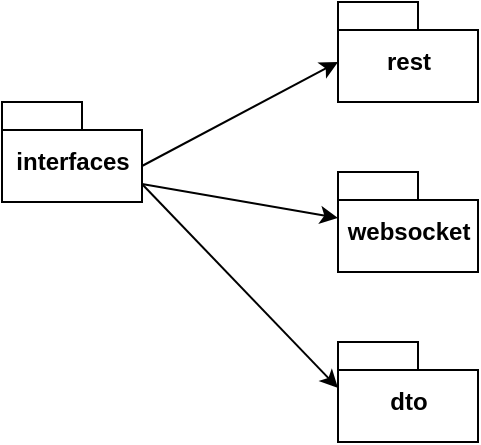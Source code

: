 <mxfile version="10.4.5" type="github"><diagram id="IdwUlAA_Gme_ZSG7m5P3" name="Page-1"><mxGraphModel dx="1327" dy="759" grid="1" gridSize="10" guides="1" tooltips="1" connect="1" arrows="1" fold="1" page="1" pageScale="1" pageWidth="850" pageHeight="1100" math="0" shadow="0"><root><mxCell id="0"/><mxCell id="1" parent="0"/><mxCell id="zjY6fRyEuLIIfnF6fcyV-1" value="interfaces&lt;br&gt;" style="shape=folder;fontStyle=1;spacingTop=10;tabWidth=40;tabHeight=14;tabPosition=left;html=1;" vertex="1" parent="1"><mxGeometry x="242" y="300" width="70" height="50" as="geometry"/></mxCell><mxCell id="zjY6fRyEuLIIfnF6fcyV-2" value="" style="endArrow=classic;html=1;exitX=0;exitY=0;exitDx=70;exitDy=32;exitPerimeter=0;" edge="1" parent="1" source="zjY6fRyEuLIIfnF6fcyV-1"><mxGeometry width="50" height="50" relative="1" as="geometry"><mxPoint x="410" y="360" as="sourcePoint"/><mxPoint x="410" y="280" as="targetPoint"/></mxGeometry></mxCell><mxCell id="zjY6fRyEuLIIfnF6fcyV-3" value="rest&lt;br&gt;" style="shape=folder;fontStyle=1;spacingTop=10;tabWidth=40;tabHeight=14;tabPosition=left;html=1;" vertex="1" parent="1"><mxGeometry x="410" y="250" width="70" height="50" as="geometry"/></mxCell><mxCell id="zjY6fRyEuLIIfnF6fcyV-4" value="websocket&lt;br&gt;" style="shape=folder;fontStyle=1;spacingTop=10;tabWidth=40;tabHeight=14;tabPosition=left;html=1;" vertex="1" parent="1"><mxGeometry x="410" y="335" width="70" height="50" as="geometry"/></mxCell><mxCell id="zjY6fRyEuLIIfnF6fcyV-5" value="" style="endArrow=classic;html=1;exitX=0;exitY=0;exitDx=70;exitDy=41;exitPerimeter=0;entryX=0;entryY=0;entryDx=0;entryDy=23;entryPerimeter=0;" edge="1" parent="1" source="zjY6fRyEuLIIfnF6fcyV-1" target="zjY6fRyEuLIIfnF6fcyV-4"><mxGeometry width="50" height="50" relative="1" as="geometry"><mxPoint x="322" y="342" as="sourcePoint"/><mxPoint x="420" y="290" as="targetPoint"/></mxGeometry></mxCell><mxCell id="zjY6fRyEuLIIfnF6fcyV-6" value="dto&lt;br&gt;" style="shape=folder;fontStyle=1;spacingTop=10;tabWidth=40;tabHeight=14;tabPosition=left;html=1;" vertex="1" parent="1"><mxGeometry x="410" y="420" width="70" height="50" as="geometry"/></mxCell><mxCell id="zjY6fRyEuLIIfnF6fcyV-8" value="" style="endArrow=classic;html=1;exitX=0;exitY=0;exitDx=70;exitDy=41;exitPerimeter=0;entryX=0;entryY=0;entryDx=0;entryDy=23;entryPerimeter=0;" edge="1" parent="1" source="zjY6fRyEuLIIfnF6fcyV-1" target="zjY6fRyEuLIIfnF6fcyV-6"><mxGeometry width="50" height="50" relative="1" as="geometry"><mxPoint x="322" y="351" as="sourcePoint"/><mxPoint x="420" y="368" as="targetPoint"/></mxGeometry></mxCell></root></mxGraphModel></diagram></mxfile>